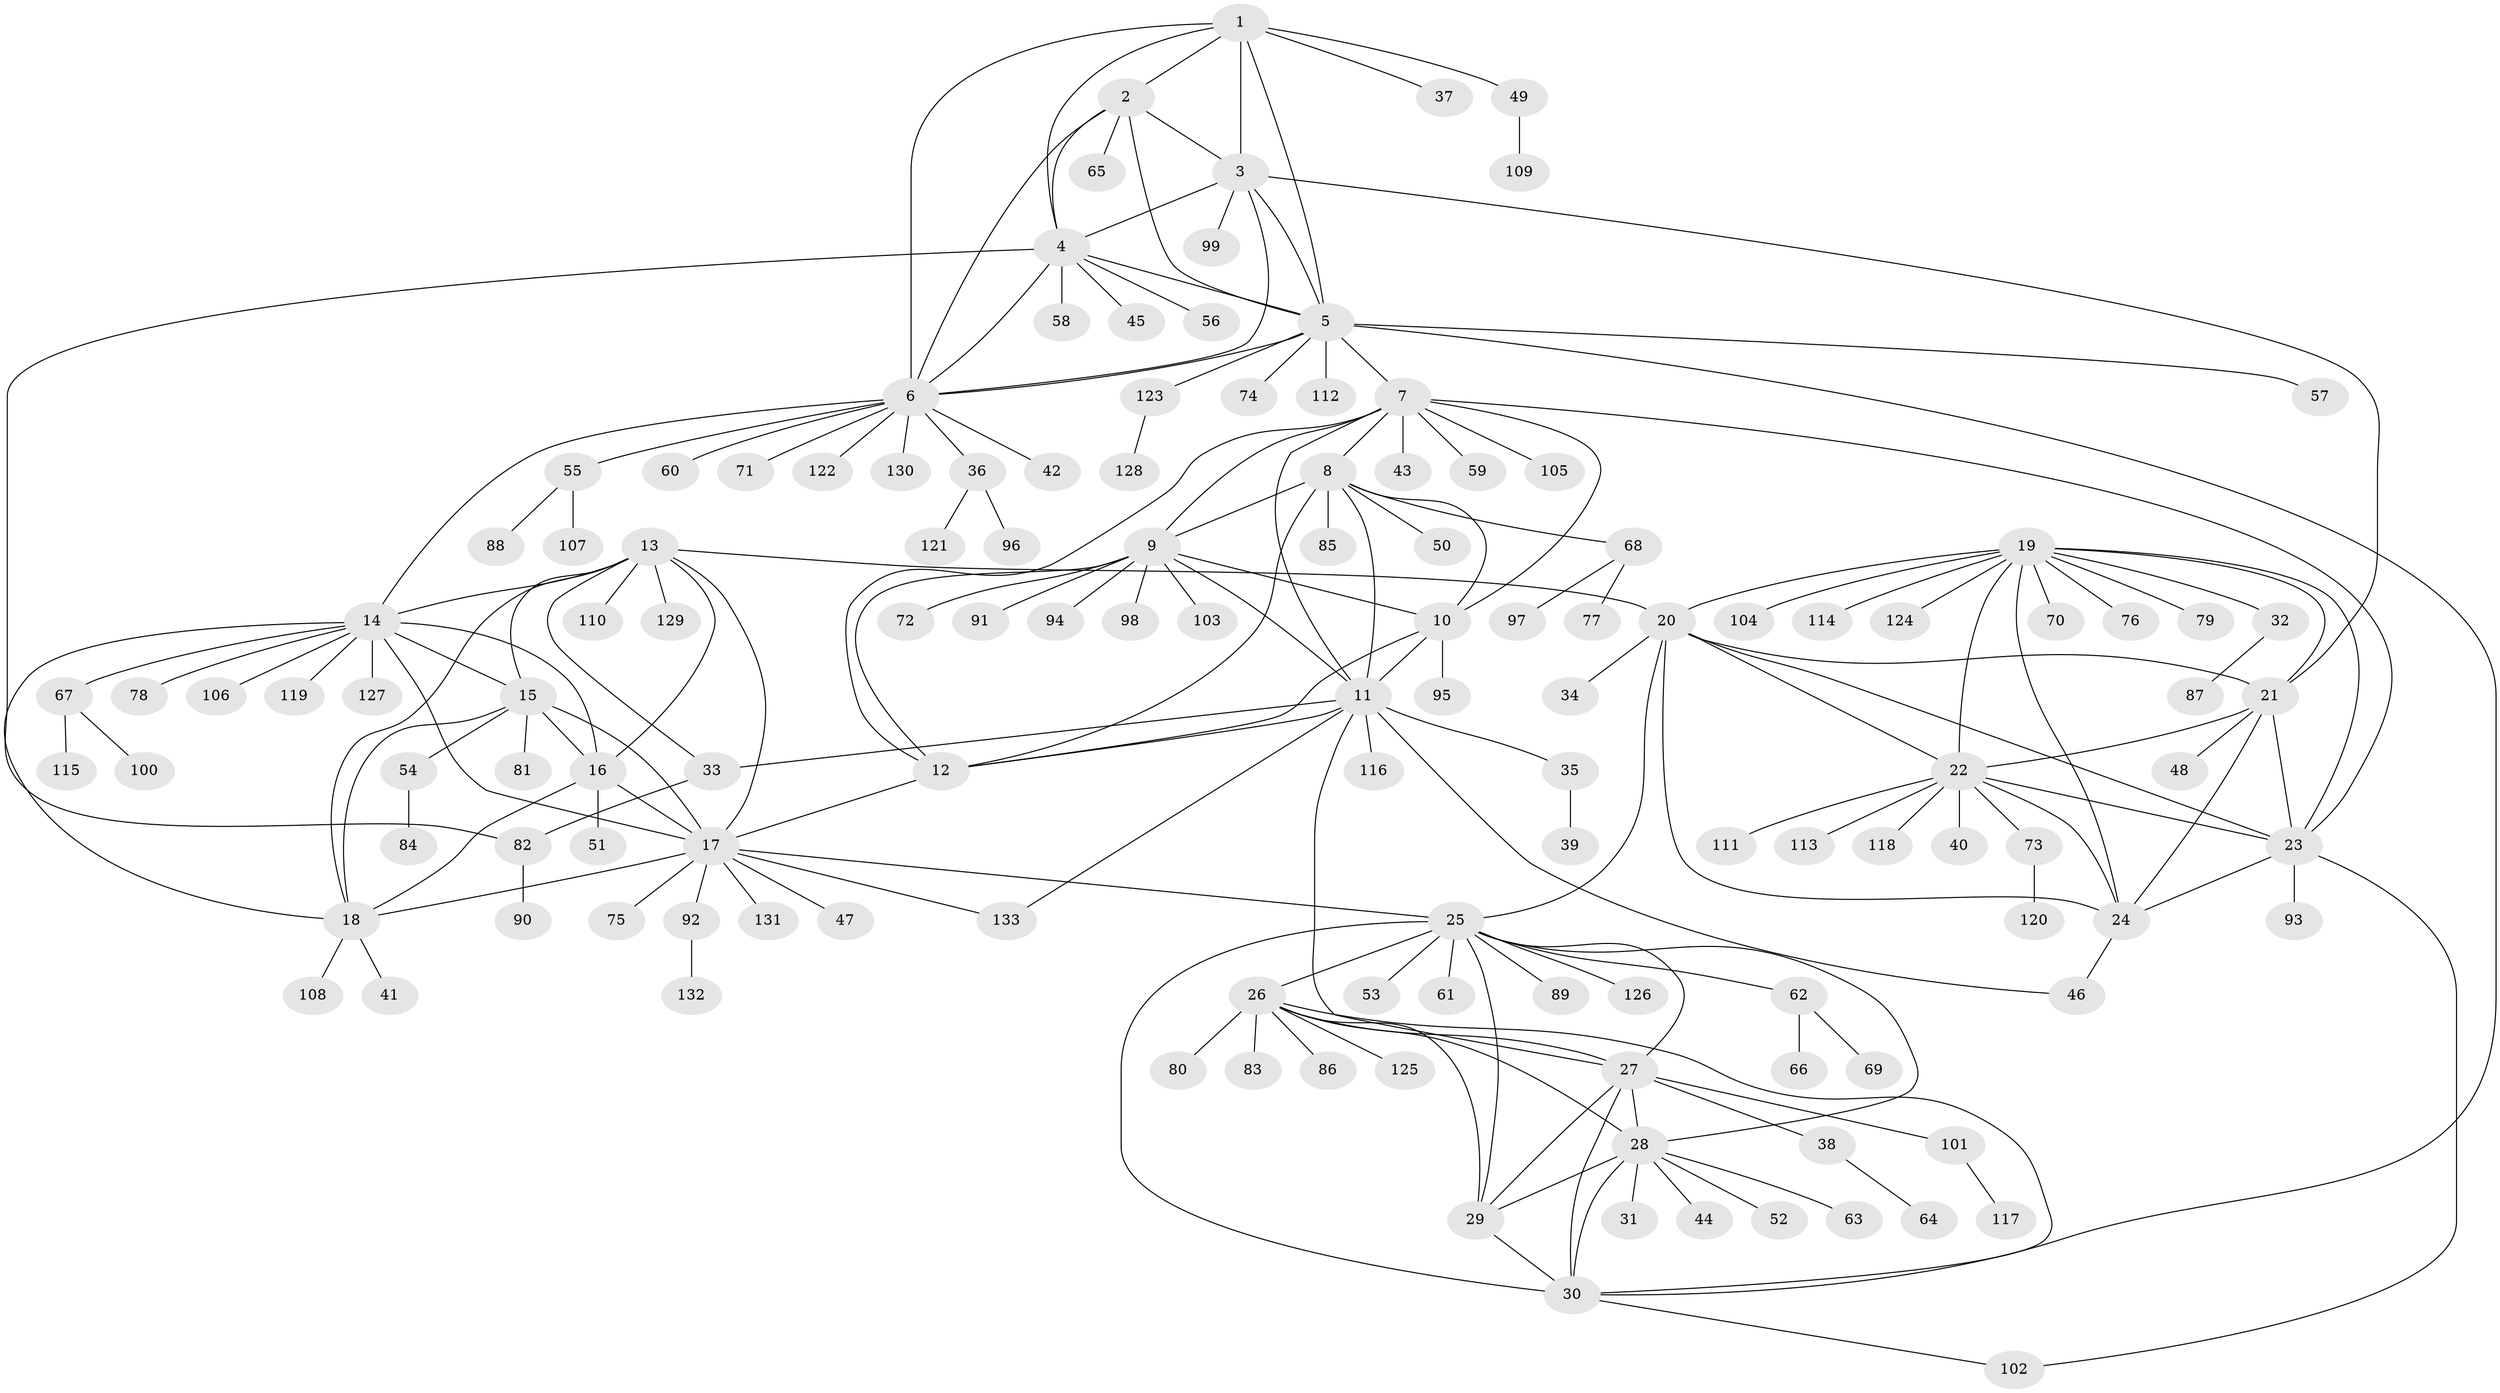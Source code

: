 // Generated by graph-tools (version 1.1) at 2025/11/02/27/25 16:11:34]
// undirected, 133 vertices, 193 edges
graph export_dot {
graph [start="1"]
  node [color=gray90,style=filled];
  1;
  2;
  3;
  4;
  5;
  6;
  7;
  8;
  9;
  10;
  11;
  12;
  13;
  14;
  15;
  16;
  17;
  18;
  19;
  20;
  21;
  22;
  23;
  24;
  25;
  26;
  27;
  28;
  29;
  30;
  31;
  32;
  33;
  34;
  35;
  36;
  37;
  38;
  39;
  40;
  41;
  42;
  43;
  44;
  45;
  46;
  47;
  48;
  49;
  50;
  51;
  52;
  53;
  54;
  55;
  56;
  57;
  58;
  59;
  60;
  61;
  62;
  63;
  64;
  65;
  66;
  67;
  68;
  69;
  70;
  71;
  72;
  73;
  74;
  75;
  76;
  77;
  78;
  79;
  80;
  81;
  82;
  83;
  84;
  85;
  86;
  87;
  88;
  89;
  90;
  91;
  92;
  93;
  94;
  95;
  96;
  97;
  98;
  99;
  100;
  101;
  102;
  103;
  104;
  105;
  106;
  107;
  108;
  109;
  110;
  111;
  112;
  113;
  114;
  115;
  116;
  117;
  118;
  119;
  120;
  121;
  122;
  123;
  124;
  125;
  126;
  127;
  128;
  129;
  130;
  131;
  132;
  133;
  1 -- 2;
  1 -- 3;
  1 -- 4;
  1 -- 5;
  1 -- 6;
  1 -- 37;
  1 -- 49;
  2 -- 3;
  2 -- 4;
  2 -- 5;
  2 -- 6;
  2 -- 65;
  3 -- 4;
  3 -- 5;
  3 -- 6;
  3 -- 21;
  3 -- 99;
  4 -- 5;
  4 -- 6;
  4 -- 45;
  4 -- 56;
  4 -- 58;
  4 -- 82;
  5 -- 6;
  5 -- 7;
  5 -- 30;
  5 -- 57;
  5 -- 74;
  5 -- 112;
  5 -- 123;
  6 -- 14;
  6 -- 36;
  6 -- 42;
  6 -- 55;
  6 -- 60;
  6 -- 71;
  6 -- 122;
  6 -- 130;
  7 -- 8;
  7 -- 9;
  7 -- 10;
  7 -- 11;
  7 -- 12;
  7 -- 23;
  7 -- 43;
  7 -- 59;
  7 -- 105;
  8 -- 9;
  8 -- 10;
  8 -- 11;
  8 -- 12;
  8 -- 50;
  8 -- 68;
  8 -- 85;
  9 -- 10;
  9 -- 11;
  9 -- 12;
  9 -- 72;
  9 -- 91;
  9 -- 94;
  9 -- 98;
  9 -- 103;
  10 -- 11;
  10 -- 12;
  10 -- 95;
  11 -- 12;
  11 -- 27;
  11 -- 33;
  11 -- 35;
  11 -- 46;
  11 -- 116;
  11 -- 133;
  12 -- 17;
  13 -- 14;
  13 -- 15;
  13 -- 16;
  13 -- 17;
  13 -- 18;
  13 -- 20;
  13 -- 33;
  13 -- 110;
  13 -- 129;
  14 -- 15;
  14 -- 16;
  14 -- 17;
  14 -- 18;
  14 -- 67;
  14 -- 78;
  14 -- 106;
  14 -- 119;
  14 -- 127;
  15 -- 16;
  15 -- 17;
  15 -- 18;
  15 -- 54;
  15 -- 81;
  16 -- 17;
  16 -- 18;
  16 -- 51;
  17 -- 18;
  17 -- 25;
  17 -- 47;
  17 -- 75;
  17 -- 92;
  17 -- 131;
  17 -- 133;
  18 -- 41;
  18 -- 108;
  19 -- 20;
  19 -- 21;
  19 -- 22;
  19 -- 23;
  19 -- 24;
  19 -- 32;
  19 -- 70;
  19 -- 76;
  19 -- 79;
  19 -- 104;
  19 -- 114;
  19 -- 124;
  20 -- 21;
  20 -- 22;
  20 -- 23;
  20 -- 24;
  20 -- 25;
  20 -- 34;
  21 -- 22;
  21 -- 23;
  21 -- 24;
  21 -- 48;
  22 -- 23;
  22 -- 24;
  22 -- 40;
  22 -- 73;
  22 -- 111;
  22 -- 113;
  22 -- 118;
  23 -- 24;
  23 -- 93;
  23 -- 102;
  24 -- 46;
  25 -- 26;
  25 -- 27;
  25 -- 28;
  25 -- 29;
  25 -- 30;
  25 -- 53;
  25 -- 61;
  25 -- 62;
  25 -- 89;
  25 -- 126;
  26 -- 27;
  26 -- 28;
  26 -- 29;
  26 -- 30;
  26 -- 80;
  26 -- 83;
  26 -- 86;
  26 -- 125;
  27 -- 28;
  27 -- 29;
  27 -- 30;
  27 -- 38;
  27 -- 101;
  28 -- 29;
  28 -- 30;
  28 -- 31;
  28 -- 44;
  28 -- 52;
  28 -- 63;
  29 -- 30;
  30 -- 102;
  32 -- 87;
  33 -- 82;
  35 -- 39;
  36 -- 96;
  36 -- 121;
  38 -- 64;
  49 -- 109;
  54 -- 84;
  55 -- 88;
  55 -- 107;
  62 -- 66;
  62 -- 69;
  67 -- 100;
  67 -- 115;
  68 -- 77;
  68 -- 97;
  73 -- 120;
  82 -- 90;
  92 -- 132;
  101 -- 117;
  123 -- 128;
}
